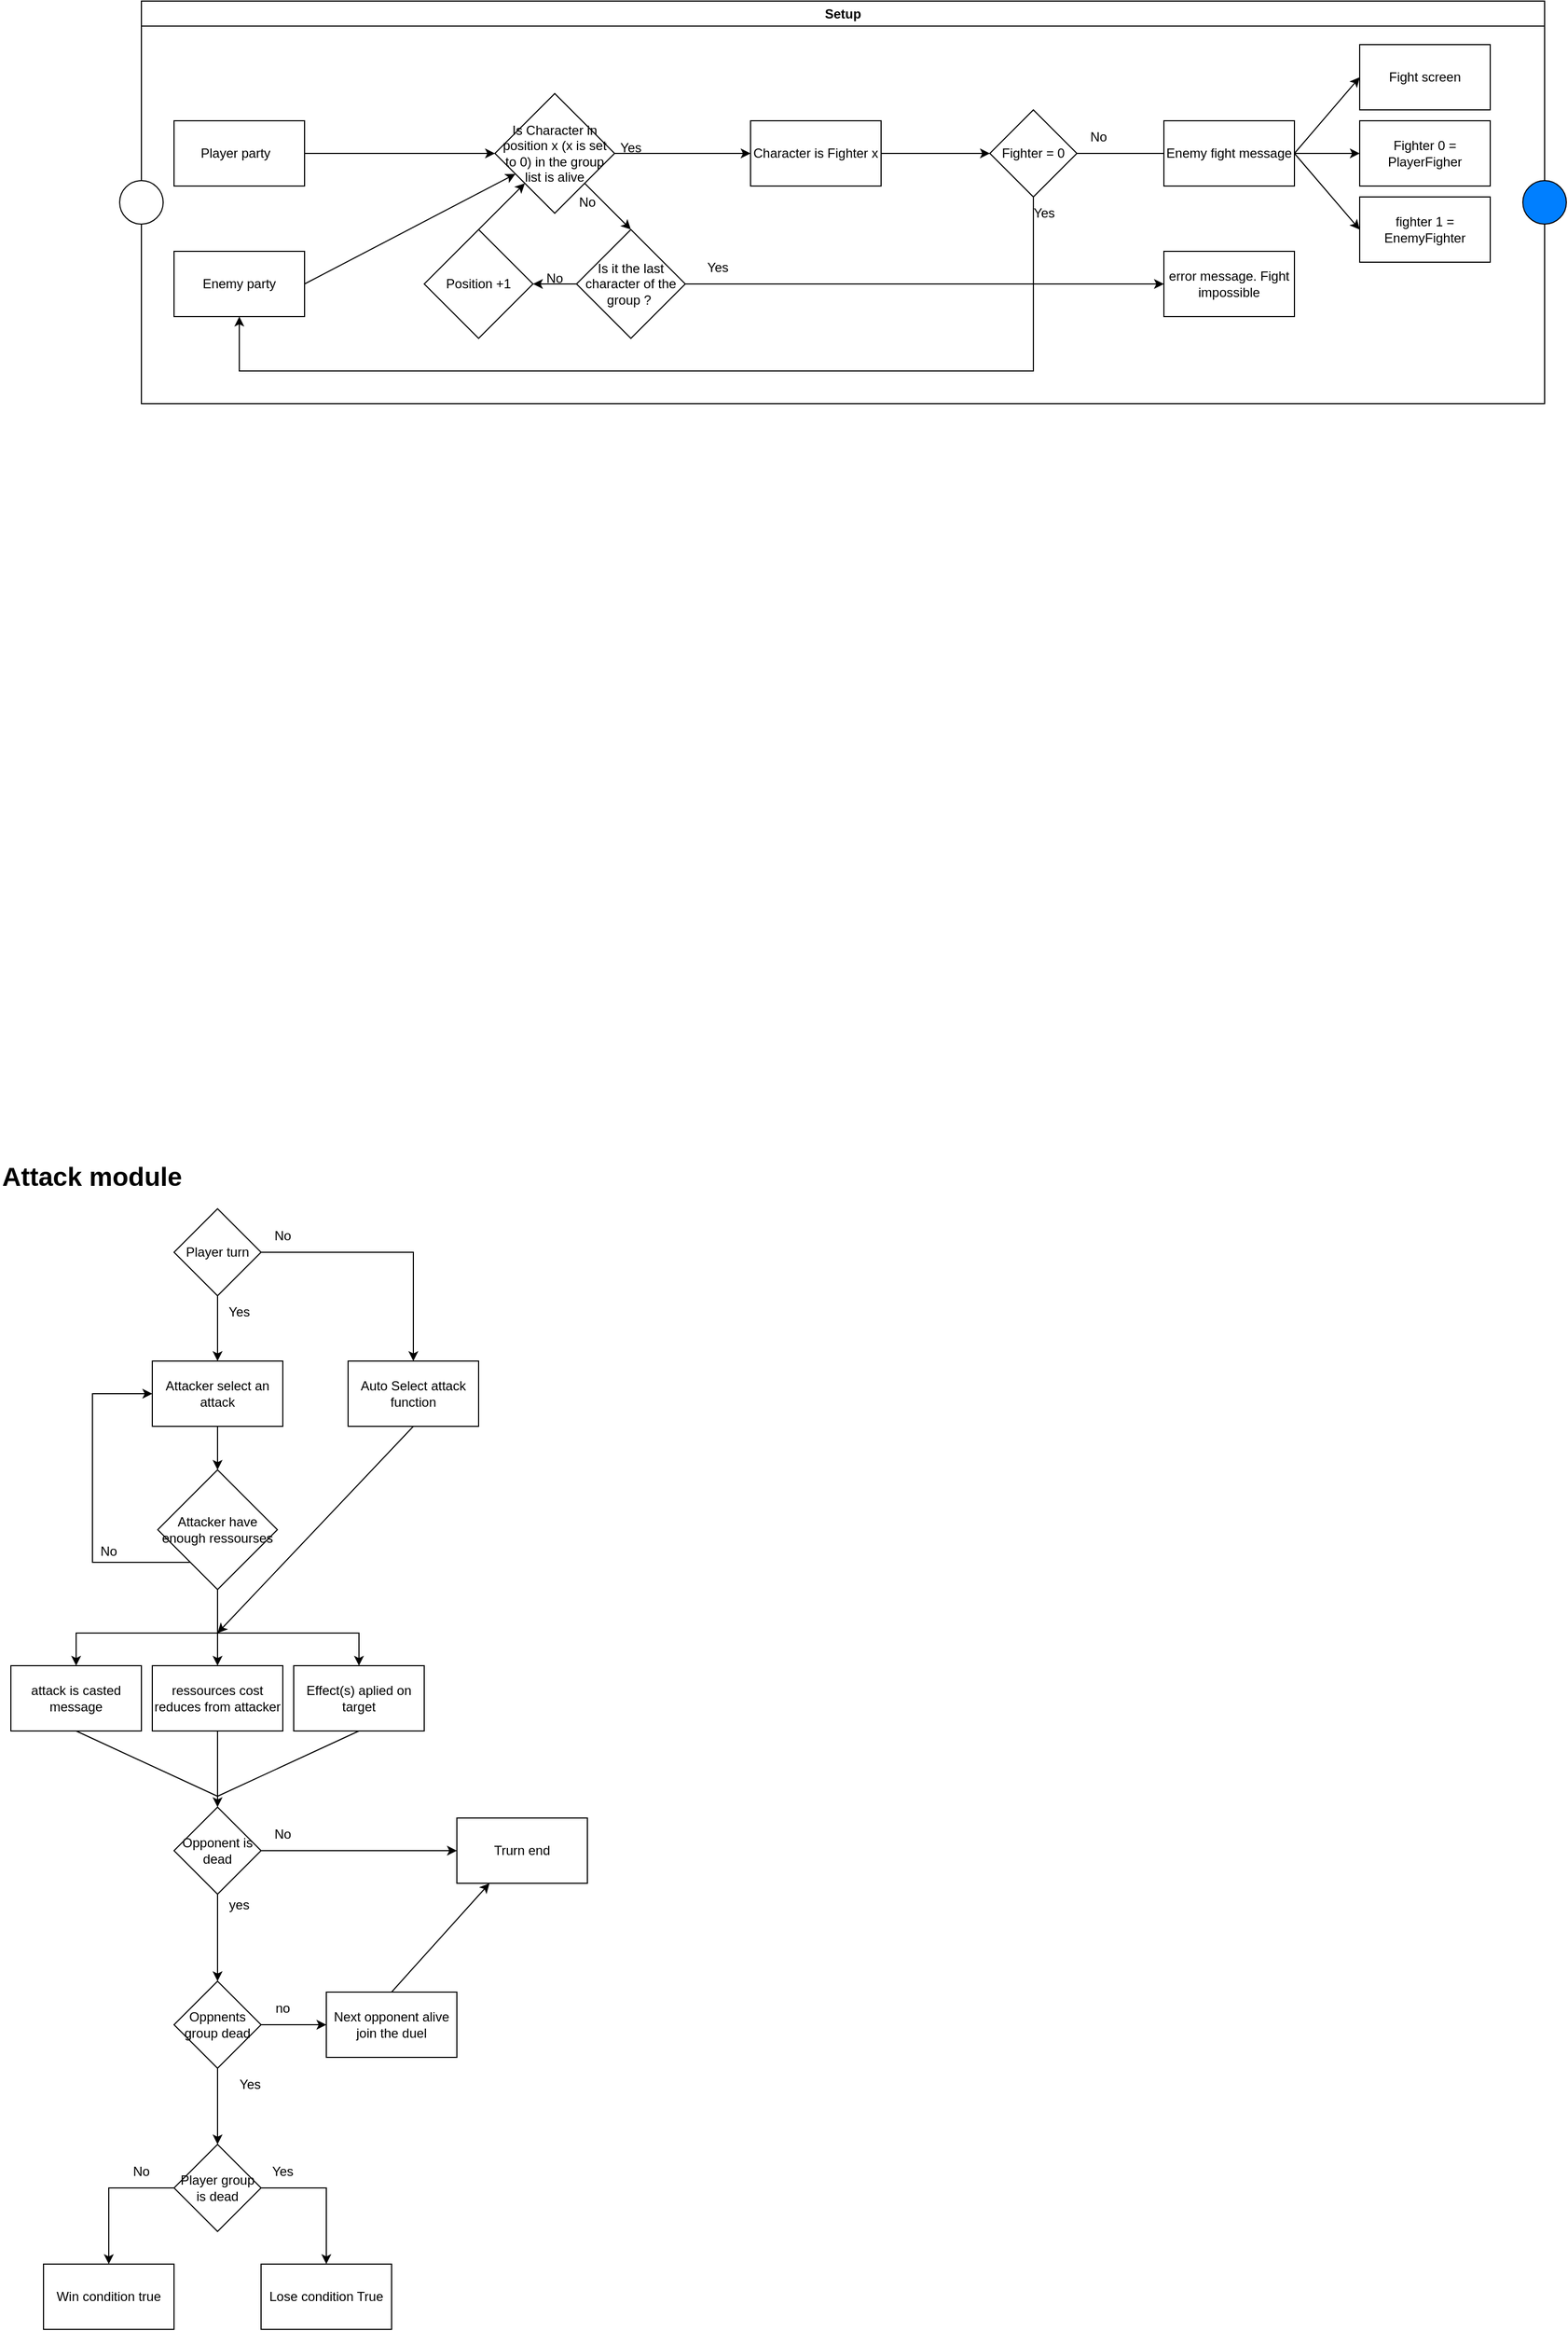 <mxfile version="24.2.5" type="device">
  <diagram name="Page-1" id="olkcUrhkSjKcTe4kXdKJ">
    <mxGraphModel dx="2095" dy="2529" grid="1" gridSize="10" guides="1" tooltips="1" connect="1" arrows="1" fold="1" page="1" pageScale="1" pageWidth="827" pageHeight="1169" math="0" shadow="0">
      <root>
        <mxCell id="0" />
        <mxCell id="1" parent="0" />
        <mxCell id="ATQOXBDEKC-NVkVyijqF-48" style="edgeStyle=orthogonalEdgeStyle;rounded=0;orthogonalLoop=1;jettySize=auto;html=1;" parent="1" source="MJEl35Oq-Rg6vVL6f81N-1" target="MJEl35Oq-Rg6vVL6f81N-3" edge="1">
          <mxGeometry relative="1" as="geometry" />
        </mxCell>
        <mxCell id="MJEl35Oq-Rg6vVL6f81N-1" value="Attacker select an attack" style="rounded=0;whiteSpace=wrap;html=1;" parent="1" vertex="1">
          <mxGeometry x="150" y="190" width="120" height="60" as="geometry" />
        </mxCell>
        <mxCell id="MJEl35Oq-Rg6vVL6f81N-14" style="edgeStyle=orthogonalEdgeStyle;rounded=0;orthogonalLoop=1;jettySize=auto;html=1;" parent="1" source="MJEl35Oq-Rg6vVL6f81N-3" target="MJEl35Oq-Rg6vVL6f81N-12" edge="1">
          <mxGeometry relative="1" as="geometry" />
        </mxCell>
        <mxCell id="MJEl35Oq-Rg6vVL6f81N-15" style="edgeStyle=orthogonalEdgeStyle;rounded=0;orthogonalLoop=1;jettySize=auto;html=1;" parent="1" source="MJEl35Oq-Rg6vVL6f81N-3" target="MJEl35Oq-Rg6vVL6f81N-11" edge="1">
          <mxGeometry relative="1" as="geometry">
            <Array as="points">
              <mxPoint x="210" y="440" />
              <mxPoint x="80" y="440" />
            </Array>
          </mxGeometry>
        </mxCell>
        <mxCell id="MJEl35Oq-Rg6vVL6f81N-16" style="edgeStyle=orthogonalEdgeStyle;rounded=0;orthogonalLoop=1;jettySize=auto;html=1;entryX=0.5;entryY=0;entryDx=0;entryDy=0;" parent="1" source="MJEl35Oq-Rg6vVL6f81N-3" target="MJEl35Oq-Rg6vVL6f81N-13" edge="1">
          <mxGeometry relative="1" as="geometry">
            <mxPoint x="354" y="470" as="targetPoint" />
            <Array as="points">
              <mxPoint x="210" y="440" />
              <mxPoint x="340" y="440" />
            </Array>
          </mxGeometry>
        </mxCell>
        <mxCell id="ATQOXBDEKC-NVkVyijqF-46" style="edgeStyle=orthogonalEdgeStyle;rounded=0;orthogonalLoop=1;jettySize=auto;html=1;" parent="1" source="MJEl35Oq-Rg6vVL6f81N-3" target="MJEl35Oq-Rg6vVL6f81N-1" edge="1">
          <mxGeometry relative="1" as="geometry">
            <Array as="points">
              <mxPoint x="95" y="375" />
            </Array>
          </mxGeometry>
        </mxCell>
        <mxCell id="MJEl35Oq-Rg6vVL6f81N-3" value="Attacker have enough ressourses" style="rhombus;whiteSpace=wrap;html=1;" parent="1" vertex="1">
          <mxGeometry x="155" y="290" width="110" height="110" as="geometry" />
        </mxCell>
        <mxCell id="MJEl35Oq-Rg6vVL6f81N-9" value="No" style="text;html=1;strokeColor=none;fillColor=none;align=center;verticalAlign=middle;whiteSpace=wrap;rounded=0;" parent="1" vertex="1">
          <mxGeometry x="80" y="350" width="60" height="30" as="geometry" />
        </mxCell>
        <mxCell id="MJEl35Oq-Rg6vVL6f81N-11" value="attack is casted message" style="rounded=0;whiteSpace=wrap;html=1;" parent="1" vertex="1">
          <mxGeometry x="20" y="470" width="120" height="60" as="geometry" />
        </mxCell>
        <mxCell id="MJEl35Oq-Rg6vVL6f81N-18" style="edgeStyle=orthogonalEdgeStyle;rounded=0;orthogonalLoop=1;jettySize=auto;html=1;" parent="1" source="MJEl35Oq-Rg6vVL6f81N-12" target="MJEl35Oq-Rg6vVL6f81N-17" edge="1">
          <mxGeometry relative="1" as="geometry" />
        </mxCell>
        <mxCell id="MJEl35Oq-Rg6vVL6f81N-12" value="ressources cost reduces from attacker" style="rounded=0;whiteSpace=wrap;html=1;" parent="1" vertex="1">
          <mxGeometry x="150" y="470" width="120" height="60" as="geometry" />
        </mxCell>
        <mxCell id="MJEl35Oq-Rg6vVL6f81N-13" value="Effect(s) aplied on target" style="rounded=0;whiteSpace=wrap;html=1;" parent="1" vertex="1">
          <mxGeometry x="280" y="470" width="120" height="60" as="geometry" />
        </mxCell>
        <mxCell id="MJEl35Oq-Rg6vVL6f81N-24" value="" style="edgeStyle=orthogonalEdgeStyle;rounded=0;orthogonalLoop=1;jettySize=auto;html=1;" parent="1" source="MJEl35Oq-Rg6vVL6f81N-17" target="MJEl35Oq-Rg6vVL6f81N-23" edge="1">
          <mxGeometry relative="1" as="geometry" />
        </mxCell>
        <mxCell id="ATQOXBDEKC-NVkVyijqF-14" style="edgeStyle=orthogonalEdgeStyle;rounded=0;orthogonalLoop=1;jettySize=auto;html=1;" parent="1" source="MJEl35Oq-Rg6vVL6f81N-17" target="ATQOXBDEKC-NVkVyijqF-10" edge="1">
          <mxGeometry relative="1" as="geometry" />
        </mxCell>
        <mxCell id="MJEl35Oq-Rg6vVL6f81N-17" value="Opponent is dead" style="rhombus;whiteSpace=wrap;html=1;" parent="1" vertex="1">
          <mxGeometry x="170" y="600" width="80" height="80" as="geometry" />
        </mxCell>
        <mxCell id="ATQOXBDEKC-NVkVyijqF-33" value="" style="edgeStyle=orthogonalEdgeStyle;rounded=0;orthogonalLoop=1;jettySize=auto;html=1;" parent="1" source="MJEl35Oq-Rg6vVL6f81N-23" target="ATQOXBDEKC-NVkVyijqF-32" edge="1">
          <mxGeometry relative="1" as="geometry" />
        </mxCell>
        <mxCell id="ATQOXBDEKC-NVkVyijqF-66" style="edgeStyle=orthogonalEdgeStyle;rounded=0;orthogonalLoop=1;jettySize=auto;html=1;" parent="1" source="MJEl35Oq-Rg6vVL6f81N-23" target="ATQOXBDEKC-NVkVyijqF-65" edge="1">
          <mxGeometry relative="1" as="geometry" />
        </mxCell>
        <mxCell id="MJEl35Oq-Rg6vVL6f81N-23" value="Oppnents group dead" style="rhombus;whiteSpace=wrap;html=1;" parent="1" vertex="1">
          <mxGeometry x="170" y="760" width="80" height="80" as="geometry" />
        </mxCell>
        <mxCell id="MJEl35Oq-Rg6vVL6f81N-25" value="yes" style="text;html=1;strokeColor=none;fillColor=none;align=center;verticalAlign=middle;whiteSpace=wrap;rounded=0;" parent="1" vertex="1">
          <mxGeometry x="200" y="675" width="60" height="30" as="geometry" />
        </mxCell>
        <mxCell id="ATQOXBDEKC-NVkVyijqF-10" value="Trurn end" style="whiteSpace=wrap;html=1;rounded=0;" parent="1" vertex="1">
          <mxGeometry x="430" y="610" width="120" height="60" as="geometry" />
        </mxCell>
        <mxCell id="ATQOXBDEKC-NVkVyijqF-13" value="No" style="text;html=1;strokeColor=none;fillColor=none;align=center;verticalAlign=middle;whiteSpace=wrap;rounded=0;" parent="1" vertex="1">
          <mxGeometry x="240" y="610" width="60" height="30" as="geometry" />
        </mxCell>
        <mxCell id="ATQOXBDEKC-NVkVyijqF-30" value="" style="endArrow=none;html=1;rounded=0;entryX=0.5;entryY=1;entryDx=0;entryDy=0;" parent="1" target="MJEl35Oq-Rg6vVL6f81N-13" edge="1">
          <mxGeometry width="50" height="50" relative="1" as="geometry">
            <mxPoint x="210" y="590" as="sourcePoint" />
            <mxPoint x="730" y="560" as="targetPoint" />
          </mxGeometry>
        </mxCell>
        <mxCell id="ATQOXBDEKC-NVkVyijqF-31" value="" style="endArrow=none;html=1;rounded=0;entryX=0.5;entryY=1;entryDx=0;entryDy=0;" parent="1" target="MJEl35Oq-Rg6vVL6f81N-11" edge="1">
          <mxGeometry width="50" height="50" relative="1" as="geometry">
            <mxPoint x="210" y="590" as="sourcePoint" />
            <mxPoint x="730" y="560" as="targetPoint" />
          </mxGeometry>
        </mxCell>
        <mxCell id="ATQOXBDEKC-NVkVyijqF-32" value="Next opponent alive join the duel" style="whiteSpace=wrap;html=1;" parent="1" vertex="1">
          <mxGeometry x="310" y="770" width="120" height="60" as="geometry" />
        </mxCell>
        <mxCell id="ATQOXBDEKC-NVkVyijqF-34" value="no" style="text;html=1;strokeColor=none;fillColor=none;align=center;verticalAlign=middle;whiteSpace=wrap;rounded=0;" parent="1" vertex="1">
          <mxGeometry x="240" y="770" width="60" height="30" as="geometry" />
        </mxCell>
        <mxCell id="ATQOXBDEKC-NVkVyijqF-38" value="" style="endArrow=classic;html=1;rounded=0;exitX=0.5;exitY=0;exitDx=0;exitDy=0;entryX=0.25;entryY=1;entryDx=0;entryDy=0;" parent="1" source="ATQOXBDEKC-NVkVyijqF-32" target="ATQOXBDEKC-NVkVyijqF-10" edge="1">
          <mxGeometry width="50" height="50" relative="1" as="geometry">
            <mxPoint x="670" y="810" as="sourcePoint" />
            <mxPoint x="720" y="760" as="targetPoint" />
          </mxGeometry>
        </mxCell>
        <mxCell id="ATQOXBDEKC-NVkVyijqF-49" value="Auto Select attack function" style="rounded=0;whiteSpace=wrap;html=1;" parent="1" vertex="1">
          <mxGeometry x="330" y="190" width="120" height="60" as="geometry" />
        </mxCell>
        <mxCell id="ATQOXBDEKC-NVkVyijqF-50" value="" style="endArrow=classic;html=1;rounded=0;exitX=0.5;exitY=1;exitDx=0;exitDy=0;" parent="1" source="ATQOXBDEKC-NVkVyijqF-49" edge="1">
          <mxGeometry width="50" height="50" relative="1" as="geometry">
            <mxPoint x="570" y="500" as="sourcePoint" />
            <mxPoint x="210" y="440" as="targetPoint" />
          </mxGeometry>
        </mxCell>
        <mxCell id="ATQOXBDEKC-NVkVyijqF-53" style="edgeStyle=orthogonalEdgeStyle;rounded=0;orthogonalLoop=1;jettySize=auto;html=1;" parent="1" source="ATQOXBDEKC-NVkVyijqF-52" target="MJEl35Oq-Rg6vVL6f81N-1" edge="1">
          <mxGeometry relative="1" as="geometry" />
        </mxCell>
        <mxCell id="ATQOXBDEKC-NVkVyijqF-54" style="edgeStyle=orthogonalEdgeStyle;rounded=0;orthogonalLoop=1;jettySize=auto;html=1;" parent="1" source="ATQOXBDEKC-NVkVyijqF-52" target="ATQOXBDEKC-NVkVyijqF-49" edge="1">
          <mxGeometry relative="1" as="geometry" />
        </mxCell>
        <mxCell id="ATQOXBDEKC-NVkVyijqF-52" value="Player turn" style="rhombus;whiteSpace=wrap;html=1;" parent="1" vertex="1">
          <mxGeometry x="170" y="50" width="80" height="80" as="geometry" />
        </mxCell>
        <mxCell id="ATQOXBDEKC-NVkVyijqF-55" value="Yes" style="text;html=1;strokeColor=none;fillColor=none;align=center;verticalAlign=middle;whiteSpace=wrap;rounded=0;" parent="1" vertex="1">
          <mxGeometry x="200" y="130" width="60" height="30" as="geometry" />
        </mxCell>
        <mxCell id="ATQOXBDEKC-NVkVyijqF-57" value="No" style="text;html=1;strokeColor=none;fillColor=none;align=center;verticalAlign=middle;whiteSpace=wrap;rounded=0;" parent="1" vertex="1">
          <mxGeometry x="240" y="60" width="60" height="30" as="geometry" />
        </mxCell>
        <mxCell id="ATQOXBDEKC-NVkVyijqF-60" value="Yes" style="text;html=1;strokeColor=none;fillColor=none;align=center;verticalAlign=middle;whiteSpace=wrap;rounded=0;" parent="1" vertex="1">
          <mxGeometry x="210" y="840" width="60" height="30" as="geometry" />
        </mxCell>
        <mxCell id="ATQOXBDEKC-NVkVyijqF-70" style="edgeStyle=orthogonalEdgeStyle;rounded=0;orthogonalLoop=1;jettySize=auto;html=1;" parent="1" source="ATQOXBDEKC-NVkVyijqF-65" target="ATQOXBDEKC-NVkVyijqF-68" edge="1">
          <mxGeometry relative="1" as="geometry">
            <Array as="points">
              <mxPoint x="110" y="950" />
            </Array>
          </mxGeometry>
        </mxCell>
        <mxCell id="ATQOXBDEKC-NVkVyijqF-71" style="edgeStyle=orthogonalEdgeStyle;rounded=0;orthogonalLoop=1;jettySize=auto;html=1;" parent="1" source="ATQOXBDEKC-NVkVyijqF-65" target="ATQOXBDEKC-NVkVyijqF-69" edge="1">
          <mxGeometry relative="1" as="geometry">
            <Array as="points">
              <mxPoint x="310" y="950" />
            </Array>
          </mxGeometry>
        </mxCell>
        <mxCell id="ATQOXBDEKC-NVkVyijqF-65" value="Player group is dead" style="rhombus;whiteSpace=wrap;html=1;" parent="1" vertex="1">
          <mxGeometry x="170" y="910" width="80" height="80" as="geometry" />
        </mxCell>
        <mxCell id="ATQOXBDEKC-NVkVyijqF-68" value="Win condition true" style="rounded=0;whiteSpace=wrap;html=1;" parent="1" vertex="1">
          <mxGeometry x="50" y="1020" width="120" height="60" as="geometry" />
        </mxCell>
        <mxCell id="ATQOXBDEKC-NVkVyijqF-69" value="Lose condition True" style="rounded=0;whiteSpace=wrap;html=1;" parent="1" vertex="1">
          <mxGeometry x="250" y="1020" width="120" height="60" as="geometry" />
        </mxCell>
        <mxCell id="ATQOXBDEKC-NVkVyijqF-72" value="Yes" style="text;html=1;strokeColor=none;fillColor=none;align=center;verticalAlign=middle;whiteSpace=wrap;rounded=0;" parent="1" vertex="1">
          <mxGeometry x="240" y="920" width="60" height="30" as="geometry" />
        </mxCell>
        <mxCell id="ATQOXBDEKC-NVkVyijqF-74" value="No" style="text;html=1;strokeColor=none;fillColor=none;align=center;verticalAlign=middle;whiteSpace=wrap;rounded=0;" parent="1" vertex="1">
          <mxGeometry x="110" y="920" width="60" height="30" as="geometry" />
        </mxCell>
        <mxCell id="oNLCFI8qdMNChcKk2wOl-1" value="&lt;h1 style=&quot;margin-top: 0px;&quot;&gt;Attack module&lt;/h1&gt;" style="text;html=1;whiteSpace=wrap;overflow=hidden;rounded=0;" vertex="1" parent="1">
          <mxGeometry x="10" width="180" height="120" as="geometry" />
        </mxCell>
        <mxCell id="oNLCFI8qdMNChcKk2wOl-66" value="Setup" style="swimlane;whiteSpace=wrap;html=1;" vertex="1" parent="1">
          <mxGeometry x="140" y="-1060" width="1290" height="370" as="geometry" />
        </mxCell>
        <mxCell id="oNLCFI8qdMNChcKk2wOl-11" value="" style="edgeStyle=orthogonalEdgeStyle;rounded=0;orthogonalLoop=1;jettySize=auto;html=1;" edge="1" parent="oNLCFI8qdMNChcKk2wOl-66" source="oNLCFI8qdMNChcKk2wOl-7" target="oNLCFI8qdMNChcKk2wOl-10">
          <mxGeometry relative="1" as="geometry" />
        </mxCell>
        <mxCell id="oNLCFI8qdMNChcKk2wOl-7" value="Is Character in position x (x is set to 0) in the group list is alive" style="rhombus;whiteSpace=wrap;html=1;" vertex="1" parent="oNLCFI8qdMNChcKk2wOl-66">
          <mxGeometry x="325" y="85" width="110" height="110" as="geometry" />
        </mxCell>
        <mxCell id="oNLCFI8qdMNChcKk2wOl-8" value="Enemy party" style="rounded=0;whiteSpace=wrap;html=1;" vertex="1" parent="oNLCFI8qdMNChcKk2wOl-66">
          <mxGeometry x="30" y="230" width="120" height="60" as="geometry" />
        </mxCell>
        <mxCell id="oNLCFI8qdMNChcKk2wOl-46" style="edgeStyle=orthogonalEdgeStyle;rounded=0;orthogonalLoop=1;jettySize=auto;html=1;" edge="1" parent="oNLCFI8qdMNChcKk2wOl-66" source="oNLCFI8qdMNChcKk2wOl-9" target="oNLCFI8qdMNChcKk2wOl-7">
          <mxGeometry relative="1" as="geometry" />
        </mxCell>
        <mxCell id="oNLCFI8qdMNChcKk2wOl-9" value="Player party&amp;nbsp;&amp;nbsp;" style="rounded=0;whiteSpace=wrap;html=1;" vertex="1" parent="oNLCFI8qdMNChcKk2wOl-66">
          <mxGeometry x="30" y="110" width="120" height="60" as="geometry" />
        </mxCell>
        <mxCell id="oNLCFI8qdMNChcKk2wOl-48" value="" style="edgeStyle=orthogonalEdgeStyle;rounded=0;orthogonalLoop=1;jettySize=auto;html=1;" edge="1" parent="oNLCFI8qdMNChcKk2wOl-66" source="oNLCFI8qdMNChcKk2wOl-10" target="oNLCFI8qdMNChcKk2wOl-47">
          <mxGeometry relative="1" as="geometry" />
        </mxCell>
        <mxCell id="oNLCFI8qdMNChcKk2wOl-10" value="Character is Fighter x" style="whiteSpace=wrap;html=1;" vertex="1" parent="oNLCFI8qdMNChcKk2wOl-66">
          <mxGeometry x="560" y="110" width="120" height="60" as="geometry" />
        </mxCell>
        <mxCell id="oNLCFI8qdMNChcKk2wOl-12" value="Yes" style="text;html=1;align=center;verticalAlign=middle;whiteSpace=wrap;rounded=0;" vertex="1" parent="oNLCFI8qdMNChcKk2wOl-66">
          <mxGeometry x="420" y="120" width="60" height="30" as="geometry" />
        </mxCell>
        <mxCell id="oNLCFI8qdMNChcKk2wOl-24" value="" style="edgeStyle=orthogonalEdgeStyle;rounded=0;orthogonalLoop=1;jettySize=auto;html=1;" edge="1" parent="oNLCFI8qdMNChcKk2wOl-66" source="oNLCFI8qdMNChcKk2wOl-18" target="oNLCFI8qdMNChcKk2wOl-23">
          <mxGeometry relative="1" as="geometry" />
        </mxCell>
        <mxCell id="oNLCFI8qdMNChcKk2wOl-40" style="edgeStyle=orthogonalEdgeStyle;rounded=0;orthogonalLoop=1;jettySize=auto;html=1;" edge="1" parent="oNLCFI8qdMNChcKk2wOl-66" source="oNLCFI8qdMNChcKk2wOl-18" target="oNLCFI8qdMNChcKk2wOl-38">
          <mxGeometry relative="1" as="geometry" />
        </mxCell>
        <mxCell id="oNLCFI8qdMNChcKk2wOl-18" value="Is it the last character of the group ?&amp;nbsp;" style="rhombus;whiteSpace=wrap;html=1;" vertex="1" parent="oNLCFI8qdMNChcKk2wOl-66">
          <mxGeometry x="400" y="210" width="100" height="100" as="geometry" />
        </mxCell>
        <mxCell id="oNLCFI8qdMNChcKk2wOl-21" value="" style="endArrow=classic;html=1;rounded=0;exitX=1;exitY=1;exitDx=0;exitDy=0;entryX=0.5;entryY=0;entryDx=0;entryDy=0;" edge="1" parent="oNLCFI8qdMNChcKk2wOl-66" source="oNLCFI8qdMNChcKk2wOl-7" target="oNLCFI8qdMNChcKk2wOl-18">
          <mxGeometry width="50" height="50" relative="1" as="geometry">
            <mxPoint x="360" y="280" as="sourcePoint" />
            <mxPoint x="410" y="230" as="targetPoint" />
          </mxGeometry>
        </mxCell>
        <mxCell id="oNLCFI8qdMNChcKk2wOl-22" value="No" style="text;html=1;align=center;verticalAlign=middle;whiteSpace=wrap;rounded=0;" vertex="1" parent="oNLCFI8qdMNChcKk2wOl-66">
          <mxGeometry x="380" y="170" width="60" height="30" as="geometry" />
        </mxCell>
        <mxCell id="oNLCFI8qdMNChcKk2wOl-23" value="error message. Fight impossible" style="whiteSpace=wrap;html=1;" vertex="1" parent="oNLCFI8qdMNChcKk2wOl-66">
          <mxGeometry x="940" y="230" width="120" height="60" as="geometry" />
        </mxCell>
        <mxCell id="oNLCFI8qdMNChcKk2wOl-26" value="Yes" style="text;html=1;align=center;verticalAlign=middle;whiteSpace=wrap;rounded=0;" vertex="1" parent="oNLCFI8qdMNChcKk2wOl-66">
          <mxGeometry x="500" y="230" width="60" height="30" as="geometry" />
        </mxCell>
        <mxCell id="oNLCFI8qdMNChcKk2wOl-38" value="Position +1" style="rhombus;whiteSpace=wrap;html=1;" vertex="1" parent="oNLCFI8qdMNChcKk2wOl-66">
          <mxGeometry x="260" y="210" width="100" height="100" as="geometry" />
        </mxCell>
        <mxCell id="oNLCFI8qdMNChcKk2wOl-42" value="" style="endArrow=classic;html=1;rounded=0;exitX=0.5;exitY=0;exitDx=0;exitDy=0;entryX=0;entryY=1;entryDx=0;entryDy=0;" edge="1" parent="oNLCFI8qdMNChcKk2wOl-66" source="oNLCFI8qdMNChcKk2wOl-38" target="oNLCFI8qdMNChcKk2wOl-7">
          <mxGeometry width="50" height="50" relative="1" as="geometry">
            <mxPoint x="400" y="290" as="sourcePoint" />
            <mxPoint x="450" y="240" as="targetPoint" />
          </mxGeometry>
        </mxCell>
        <mxCell id="oNLCFI8qdMNChcKk2wOl-45" value="No" style="text;html=1;align=center;verticalAlign=middle;whiteSpace=wrap;rounded=0;" vertex="1" parent="oNLCFI8qdMNChcKk2wOl-66">
          <mxGeometry x="350" y="240" width="60" height="30" as="geometry" />
        </mxCell>
        <mxCell id="oNLCFI8qdMNChcKk2wOl-50" style="edgeStyle=orthogonalEdgeStyle;rounded=0;orthogonalLoop=1;jettySize=auto;html=1;entryX=0.5;entryY=1;entryDx=0;entryDy=0;" edge="1" parent="oNLCFI8qdMNChcKk2wOl-66" source="oNLCFI8qdMNChcKk2wOl-47" target="oNLCFI8qdMNChcKk2wOl-8">
          <mxGeometry relative="1" as="geometry">
            <Array as="points">
              <mxPoint x="820" y="340" />
              <mxPoint x="90" y="340" />
            </Array>
          </mxGeometry>
        </mxCell>
        <mxCell id="oNLCFI8qdMNChcKk2wOl-47" value="Fighter = 0" style="rhombus;whiteSpace=wrap;html=1;" vertex="1" parent="oNLCFI8qdMNChcKk2wOl-66">
          <mxGeometry x="780" y="100" width="80" height="80" as="geometry" />
        </mxCell>
        <mxCell id="oNLCFI8qdMNChcKk2wOl-51" value="Yes" style="text;html=1;align=center;verticalAlign=middle;whiteSpace=wrap;rounded=0;" vertex="1" parent="oNLCFI8qdMNChcKk2wOl-66">
          <mxGeometry x="800" y="180" width="60" height="30" as="geometry" />
        </mxCell>
        <mxCell id="oNLCFI8qdMNChcKk2wOl-54" value="No" style="text;html=1;align=center;verticalAlign=middle;whiteSpace=wrap;rounded=0;" vertex="1" parent="oNLCFI8qdMNChcKk2wOl-66">
          <mxGeometry x="850" y="110" width="60" height="30" as="geometry" />
        </mxCell>
        <mxCell id="oNLCFI8qdMNChcKk2wOl-55" value="Fight screen" style="rounded=0;whiteSpace=wrap;html=1;" vertex="1" parent="oNLCFI8qdMNChcKk2wOl-66">
          <mxGeometry x="1120" y="40" width="120" height="60" as="geometry" />
        </mxCell>
        <mxCell id="oNLCFI8qdMNChcKk2wOl-56" value="" style="endArrow=none;html=1;rounded=0;exitX=1;exitY=0.5;exitDx=0;exitDy=0;" edge="1" parent="oNLCFI8qdMNChcKk2wOl-66" source="oNLCFI8qdMNChcKk2wOl-47">
          <mxGeometry width="50" height="50" relative="1" as="geometry">
            <mxPoint x="860" y="250" as="sourcePoint" />
            <mxPoint x="940" y="140" as="targetPoint" />
          </mxGeometry>
        </mxCell>
        <mxCell id="oNLCFI8qdMNChcKk2wOl-57" value="" style="endArrow=classic;html=1;rounded=0;entryX=0;entryY=0.5;entryDx=0;entryDy=0;" edge="1" parent="oNLCFI8qdMNChcKk2wOl-66" target="oNLCFI8qdMNChcKk2wOl-55">
          <mxGeometry width="50" height="50" relative="1" as="geometry">
            <mxPoint x="1060" y="140" as="sourcePoint" />
            <mxPoint x="1010" y="-10" as="targetPoint" />
          </mxGeometry>
        </mxCell>
        <mxCell id="oNLCFI8qdMNChcKk2wOl-58" value="Fighter 0 = PlayerFigher" style="rounded=0;whiteSpace=wrap;html=1;" vertex="1" parent="oNLCFI8qdMNChcKk2wOl-66">
          <mxGeometry x="1120" y="110" width="120" height="60" as="geometry" />
        </mxCell>
        <mxCell id="oNLCFI8qdMNChcKk2wOl-59" value="" style="endArrow=classic;html=1;rounded=0;entryX=0;entryY=0.5;entryDx=0;entryDy=0;" edge="1" parent="oNLCFI8qdMNChcKk2wOl-66" target="oNLCFI8qdMNChcKk2wOl-58">
          <mxGeometry width="50" height="50" relative="1" as="geometry">
            <mxPoint x="1060" y="140" as="sourcePoint" />
            <mxPoint x="1130" y="150" as="targetPoint" />
          </mxGeometry>
        </mxCell>
        <mxCell id="oNLCFI8qdMNChcKk2wOl-60" value="fighter 1 = EnemyFighter" style="rounded=0;whiteSpace=wrap;html=1;" vertex="1" parent="oNLCFI8qdMNChcKk2wOl-66">
          <mxGeometry x="1120" y="180" width="120" height="60" as="geometry" />
        </mxCell>
        <mxCell id="oNLCFI8qdMNChcKk2wOl-61" value="" style="endArrow=classic;html=1;rounded=0;entryX=0;entryY=0.5;entryDx=0;entryDy=0;" edge="1" parent="oNLCFI8qdMNChcKk2wOl-66" target="oNLCFI8qdMNChcKk2wOl-60">
          <mxGeometry width="50" height="50" relative="1" as="geometry">
            <mxPoint x="1060" y="140" as="sourcePoint" />
            <mxPoint x="1120" y="210" as="targetPoint" />
          </mxGeometry>
        </mxCell>
        <mxCell id="oNLCFI8qdMNChcKk2wOl-62" value="" style="endArrow=classic;html=1;rounded=0;exitX=1;exitY=0.5;exitDx=0;exitDy=0;" edge="1" parent="oNLCFI8qdMNChcKk2wOl-66" source="oNLCFI8qdMNChcKk2wOl-8" target="oNLCFI8qdMNChcKk2wOl-7">
          <mxGeometry width="50" height="50" relative="1" as="geometry">
            <mxPoint x="450" y="400" as="sourcePoint" />
            <mxPoint x="500" y="350" as="targetPoint" />
          </mxGeometry>
        </mxCell>
        <mxCell id="oNLCFI8qdMNChcKk2wOl-63" value="Enemy fight message" style="rounded=0;whiteSpace=wrap;html=1;" vertex="1" parent="oNLCFI8qdMNChcKk2wOl-66">
          <mxGeometry x="940" y="110" width="120" height="60" as="geometry" />
        </mxCell>
        <mxCell id="oNLCFI8qdMNChcKk2wOl-3" value="" style="ellipse;whiteSpace=wrap;html=1;aspect=fixed;fillColor=#FFFFFF;" vertex="1" parent="oNLCFI8qdMNChcKk2wOl-66">
          <mxGeometry x="-20" y="165" width="40" height="40" as="geometry" />
        </mxCell>
        <mxCell id="oNLCFI8qdMNChcKk2wOl-67" value="" style="ellipse;whiteSpace=wrap;html=1;aspect=fixed;fillColor=#007FFF;" vertex="1" parent="1">
          <mxGeometry x="1410" y="-895" width="40" height="40" as="geometry" />
        </mxCell>
      </root>
    </mxGraphModel>
  </diagram>
</mxfile>
